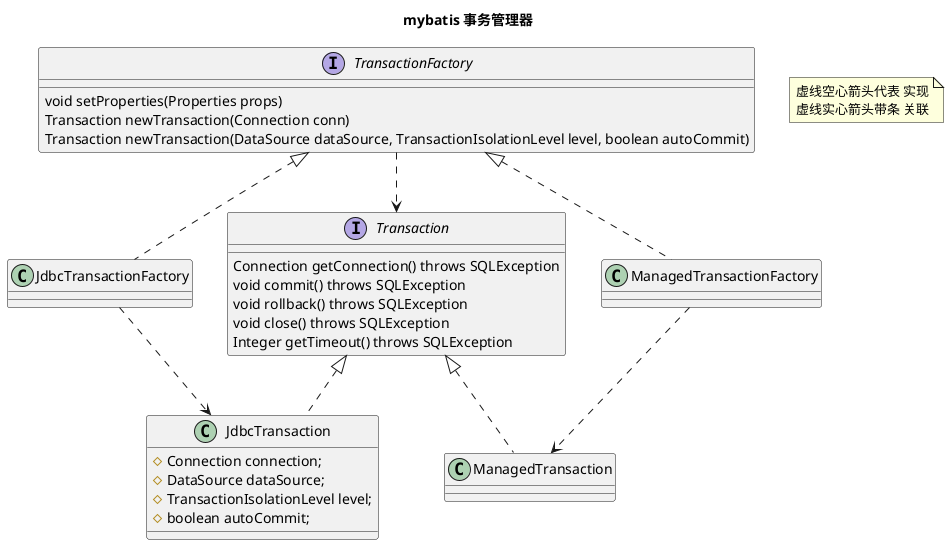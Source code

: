 @startuml

title mybatis 事务管理器

note as N1
    虚线空心箭头代表 实现
    虚线实心箭头带条 关联
end note

interface Transaction {
    Connection getConnection() throws SQLException
    void commit() throws SQLException
    void rollback() throws SQLException
    void close() throws SQLException
    Integer getTimeout() throws SQLException
}
class JdbcTransaction {
    # Connection connection;
    # DataSource dataSource;
    # TransactionIsolationLevel level;
    # boolean autoCommit;
}
class ManagedTransaction

interface TransactionFactory{
    void setProperties(Properties props)
    Transaction newTransaction(Connection conn)
    Transaction newTransaction(DataSource dataSource, TransactionIsolationLevel level, boolean autoCommit)
}

class ManagedTransactionFactory
class JdbcTransactionFactory

ManagedTransactionFactory .up.|> TransactionFactory
JdbcTransactionFactory .up.|> TransactionFactory

TransactionFactory ..> Transaction
ManagedTransactionFactory ..> ManagedTransaction
JdbcTransactionFactory ..> JdbcTransaction


JdbcTransaction .up.|> Transaction
ManagedTransaction .up.|> Transaction


@enduml